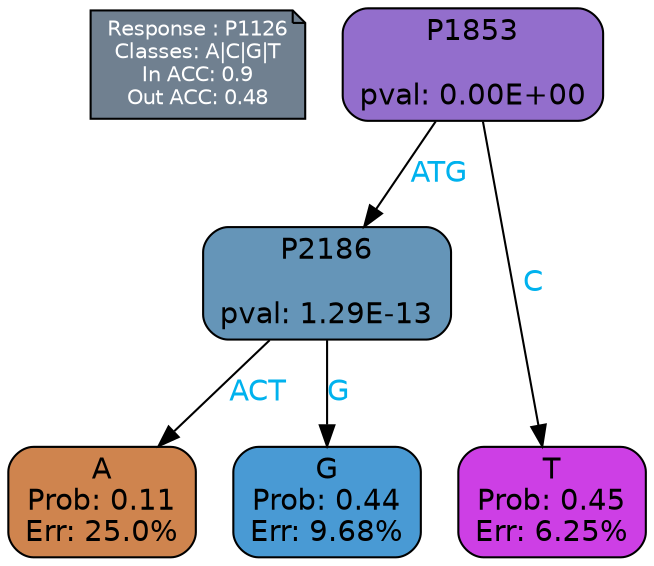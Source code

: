 digraph Tree {
node [shape=box, style="filled, rounded", color="black", fontname=helvetica] ;
graph [ranksep=equally, splines=polylines, bgcolor=transparent, dpi=600] ;
edge [fontname=helvetica] ;
LEGEND [label="Response : P1126
Classes: A|C|G|T
In ACC: 0.9
Out ACC: 0.48
",shape=note,align=left,style=filled,fillcolor="slategray",fontcolor="white",fontsize=10];1 [label="P1853

pval: 0.00E+00", fillcolor="#936ecc"] ;
2 [label="P2186

pval: 1.29E-13", fillcolor="#6595b8"] ;
3 [label="A
Prob: 0.11
Err: 25.0%", fillcolor="#cf844e"] ;
4 [label="G
Prob: 0.44
Err: 9.68%", fillcolor="#499ad4"] ;
5 [label="T
Prob: 0.45
Err: 6.25%", fillcolor="#cd3fe5"] ;
1 -> 2 [label="ATG",fontcolor=deepskyblue2] ;
1 -> 5 [label="C",fontcolor=deepskyblue2] ;
2 -> 3 [label="ACT",fontcolor=deepskyblue2] ;
2 -> 4 [label="G",fontcolor=deepskyblue2] ;
{rank = same; 3;4;5;}{rank = same; LEGEND;1;}}